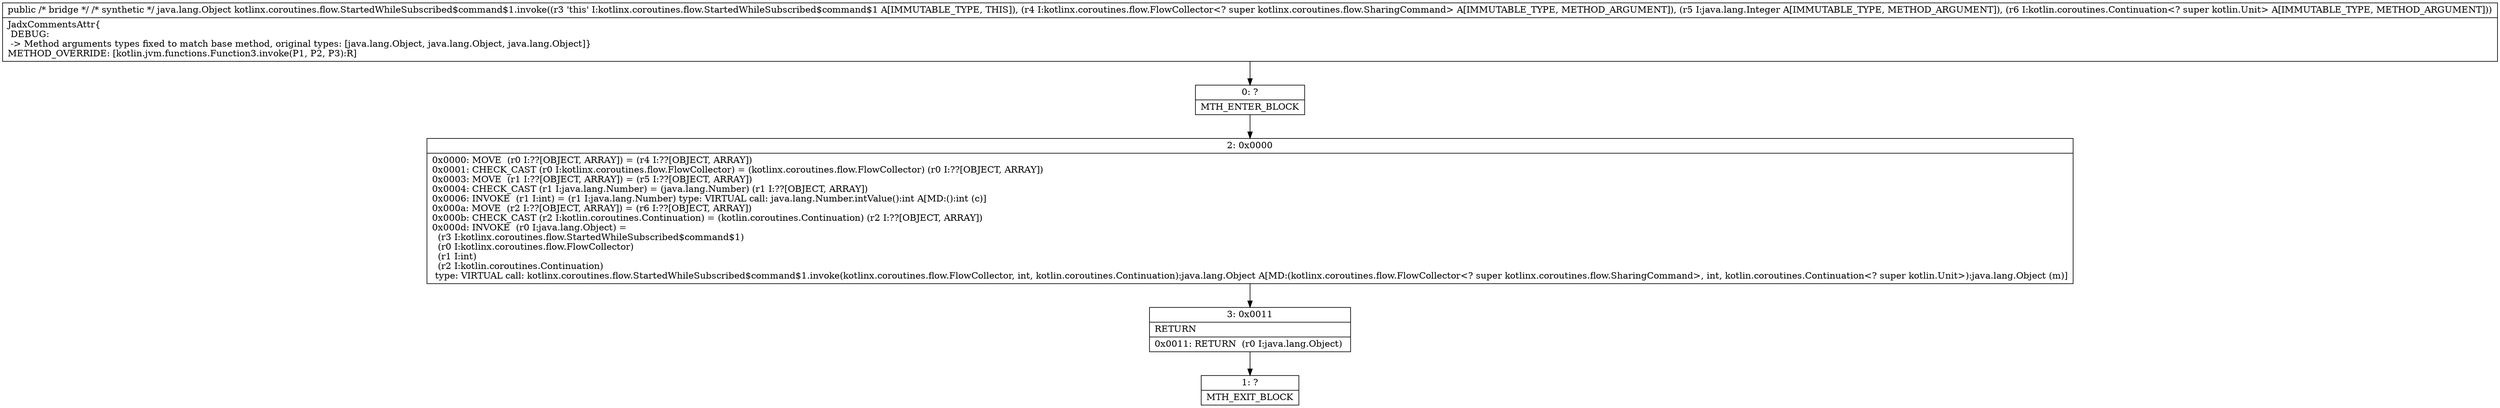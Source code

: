 digraph "CFG forkotlinx.coroutines.flow.StartedWhileSubscribed$command$1.invoke(Ljava\/lang\/Object;Ljava\/lang\/Object;Ljava\/lang\/Object;)Ljava\/lang\/Object;" {
Node_0 [shape=record,label="{0\:\ ?|MTH_ENTER_BLOCK\l}"];
Node_2 [shape=record,label="{2\:\ 0x0000|0x0000: MOVE  (r0 I:??[OBJECT, ARRAY]) = (r4 I:??[OBJECT, ARRAY]) \l0x0001: CHECK_CAST (r0 I:kotlinx.coroutines.flow.FlowCollector) = (kotlinx.coroutines.flow.FlowCollector) (r0 I:??[OBJECT, ARRAY]) \l0x0003: MOVE  (r1 I:??[OBJECT, ARRAY]) = (r5 I:??[OBJECT, ARRAY]) \l0x0004: CHECK_CAST (r1 I:java.lang.Number) = (java.lang.Number) (r1 I:??[OBJECT, ARRAY]) \l0x0006: INVOKE  (r1 I:int) = (r1 I:java.lang.Number) type: VIRTUAL call: java.lang.Number.intValue():int A[MD:():int (c)]\l0x000a: MOVE  (r2 I:??[OBJECT, ARRAY]) = (r6 I:??[OBJECT, ARRAY]) \l0x000b: CHECK_CAST (r2 I:kotlin.coroutines.Continuation) = (kotlin.coroutines.Continuation) (r2 I:??[OBJECT, ARRAY]) \l0x000d: INVOKE  (r0 I:java.lang.Object) = \l  (r3 I:kotlinx.coroutines.flow.StartedWhileSubscribed$command$1)\l  (r0 I:kotlinx.coroutines.flow.FlowCollector)\l  (r1 I:int)\l  (r2 I:kotlin.coroutines.Continuation)\l type: VIRTUAL call: kotlinx.coroutines.flow.StartedWhileSubscribed$command$1.invoke(kotlinx.coroutines.flow.FlowCollector, int, kotlin.coroutines.Continuation):java.lang.Object A[MD:(kotlinx.coroutines.flow.FlowCollector\<? super kotlinx.coroutines.flow.SharingCommand\>, int, kotlin.coroutines.Continuation\<? super kotlin.Unit\>):java.lang.Object (m)]\l}"];
Node_3 [shape=record,label="{3\:\ 0x0011|RETURN\l|0x0011: RETURN  (r0 I:java.lang.Object) \l}"];
Node_1 [shape=record,label="{1\:\ ?|MTH_EXIT_BLOCK\l}"];
MethodNode[shape=record,label="{public \/* bridge *\/ \/* synthetic *\/ java.lang.Object kotlinx.coroutines.flow.StartedWhileSubscribed$command$1.invoke((r3 'this' I:kotlinx.coroutines.flow.StartedWhileSubscribed$command$1 A[IMMUTABLE_TYPE, THIS]), (r4 I:kotlinx.coroutines.flow.FlowCollector\<? super kotlinx.coroutines.flow.SharingCommand\> A[IMMUTABLE_TYPE, METHOD_ARGUMENT]), (r5 I:java.lang.Integer A[IMMUTABLE_TYPE, METHOD_ARGUMENT]), (r6 I:kotlin.coroutines.Continuation\<? super kotlin.Unit\> A[IMMUTABLE_TYPE, METHOD_ARGUMENT]))  | JadxCommentsAttr\{\l DEBUG: \l \-\> Method arguments types fixed to match base method, original types: [java.lang.Object, java.lang.Object, java.lang.Object]\}\lMETHOD_OVERRIDE: [kotlin.jvm.functions.Function3.invoke(P1, P2, P3):R]\l}"];
MethodNode -> Node_0;Node_0 -> Node_2;
Node_2 -> Node_3;
Node_3 -> Node_1;
}

